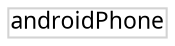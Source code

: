 digraph "2a203ff9-b77d-b15b-ca6c-9b76ed1c760"
{
rankdir=BT;
ranksep=0.3;
nodesep=0.1;
graph [fontname=Sans fontsize=11];
node [shape=box color=lightgray fontname=Sans fontsize=11 margin="0.02,0.02" height=0.2 ];
edge [fontname=Sans fontsize=11];
"c0_androidPhone" [label="androidPhone" URL="#c0_androidPhone" tooltip="androidPhone&#10;  hardware&#10;  software&#10;"];
}